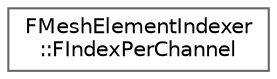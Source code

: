 digraph "Graphical Class Hierarchy"
{
 // INTERACTIVE_SVG=YES
 // LATEX_PDF_SIZE
  bgcolor="transparent";
  edge [fontname=Helvetica,fontsize=10,labelfontname=Helvetica,labelfontsize=10];
  node [fontname=Helvetica,fontsize=10,shape=box,height=0.2,width=0.4];
  rankdir="LR";
  Node0 [id="Node000000",label="FMeshElementIndexer\l::FIndexPerChannel",height=0.2,width=0.4,color="grey40", fillcolor="white", style="filled",URL="$d1/d29/structFMeshElementIndexer_1_1FIndexPerChannel.html",tooltip=" "];
}
